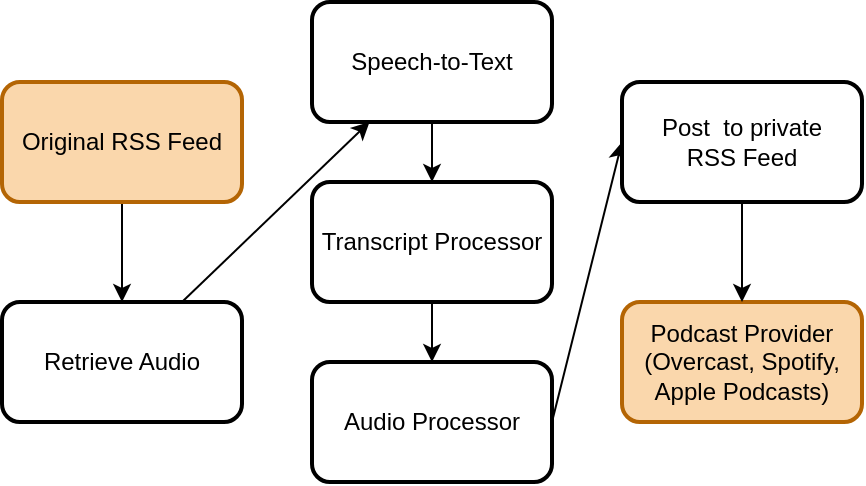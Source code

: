 <mxfile scale="1" border="10">
    <diagram id="-F-XDpJMVS1qC_b4tnjM" name="Page-1">
        <mxGraphModel dx="1511" dy="978" grid="1" gridSize="10" guides="1" tooltips="1" connect="1" arrows="1" fold="1" page="1" pageScale="1" pageWidth="850" pageHeight="1100" background="#ffffff" math="0" shadow="0">
            <root>
                <mxCell id="0"/>
                <mxCell id="1" parent="0"/>
                <mxCell id="32" value="" style="edgeStyle=none;html=1;rounded=1;fillColor=#a20025;strokeColor=#000000;entryX=0.5;entryY=0;entryDx=0;entryDy=0;" parent="1" source="2" target="38" edge="1">
                    <mxGeometry relative="1" as="geometry">
                        <mxPoint x="100" y="180" as="targetPoint"/>
                    </mxGeometry>
                </mxCell>
                <mxCell id="2" value="&lt;font color=&quot;#000000&quot;&gt;Original RSS Feed&lt;/font&gt;" style="whiteSpace=wrap;html=1;rounded=1;fillColor=#fad7ac;strokeWidth=2;strokeColor=#b46504;" parent="1" vertex="1">
                    <mxGeometry x="80" y="90" width="120" height="60" as="geometry"/>
                </mxCell>
                <mxCell id="12" value="" style="edgeStyle=none;html=1;rounded=1;fillColor=#a20025;strokeColor=#000000;exitX=0.5;exitY=1;exitDx=0;exitDy=0;entryX=0.5;entryY=0;entryDx=0;entryDy=0;" parent="1" source="40" target="41" edge="1">
                    <mxGeometry relative="1" as="geometry">
                        <mxPoint x="370" y="250" as="sourcePoint"/>
                    </mxGeometry>
                </mxCell>
                <mxCell id="4" value="Podcast Provider&lt;br&gt;(Overcast, Spotify, Apple Podcasts)" style="whiteSpace=wrap;html=1;rounded=1;fillColor=#fad7ac;strokeColor=#b46504;fontColor=#000000;strokeWidth=2;" parent="1" vertex="1">
                    <mxGeometry x="390" y="200" width="120" height="60" as="geometry"/>
                </mxCell>
                <mxCell id="33" value="" style="edgeStyle=none;html=1;rounded=1;fillColor=#a20025;strokeColor=#000000;exitX=0.5;exitY=1;exitDx=0;exitDy=0;" parent="1" source="42" target="4" edge="1">
                    <mxGeometry relative="1" as="geometry">
                        <mxPoint x="720" y="370" as="sourcePoint"/>
                    </mxGeometry>
                </mxCell>
                <mxCell id="8" value="" style="edgeStyle=none;html=1;rounded=1;fillColor=#a20025;strokeColor=#000000;entryX=0.5;entryY=0;entryDx=0;entryDy=0;" parent="1" source="7" target="40" edge="1">
                    <mxGeometry relative="1" as="geometry">
                        <mxPoint x="384.615" y="180" as="targetPoint"/>
                    </mxGeometry>
                </mxCell>
                <mxCell id="7" value="Speech-to-Text" style="whiteSpace=wrap;html=1;rounded=1;fillColor=#FFFFFF;fontColor=#000000;strokeColor=#000000;strokeWidth=2;" parent="1" vertex="1">
                    <mxGeometry x="235" y="50" width="120" height="60" as="geometry"/>
                </mxCell>
                <mxCell id="31" value="" style="edgeStyle=none;html=1;rounded=1;fillColor=#a20025;strokeColor=#000000;exitX=0.75;exitY=0;exitDx=0;exitDy=0;" parent="1" source="38" target="7" edge="1">
                    <mxGeometry relative="1" as="geometry">
                        <mxPoint x="140" y="180" as="sourcePoint"/>
                    </mxGeometry>
                </mxCell>
                <mxCell id="38" value="&lt;font color=&quot;#000000&quot;&gt;Retrieve Audio&lt;/font&gt;" style="whiteSpace=wrap;html=1;rounded=1;fillColor=#FFFFFF;strokeWidth=2;strokeColor=#000000;" vertex="1" parent="1">
                    <mxGeometry x="80" y="200" width="120" height="60" as="geometry"/>
                </mxCell>
                <mxCell id="40" value="&lt;font color=&quot;#000000&quot;&gt;Transcript Processor&lt;/font&gt;" style="whiteSpace=wrap;html=1;rounded=1;fillColor=#FFFFFF;strokeWidth=2;strokeColor=#000000;" vertex="1" parent="1">
                    <mxGeometry x="235" y="140" width="120" height="60" as="geometry"/>
                </mxCell>
                <mxCell id="80" style="edgeStyle=none;html=1;exitX=1;exitY=0.5;exitDx=0;exitDy=0;entryX=0;entryY=0.5;entryDx=0;entryDy=0;strokeColor=#000000;fontColor=#000000;" edge="1" parent="1" source="41" target="42">
                    <mxGeometry relative="1" as="geometry"/>
                </mxCell>
                <mxCell id="41" value="&lt;font color=&quot;#000000&quot;&gt;Audio Processor&lt;/font&gt;" style="whiteSpace=wrap;html=1;rounded=1;fillColor=#FFFFFF;strokeWidth=2;strokeColor=#000000;" vertex="1" parent="1">
                    <mxGeometry x="235" y="230" width="120" height="60" as="geometry"/>
                </mxCell>
                <mxCell id="42" value="&lt;font color=&quot;#000000&quot;&gt;Post&amp;nbsp; to private &lt;br&gt;RSS Feed&lt;/font&gt;" style="whiteSpace=wrap;html=1;rounded=1;fillColor=#FFFFFF;strokeWidth=2;strokeColor=#000000;" vertex="1" parent="1">
                    <mxGeometry x="390" y="90" width="120" height="60" as="geometry"/>
                </mxCell>
            </root>
        </mxGraphModel>
    </diagram>
</mxfile>